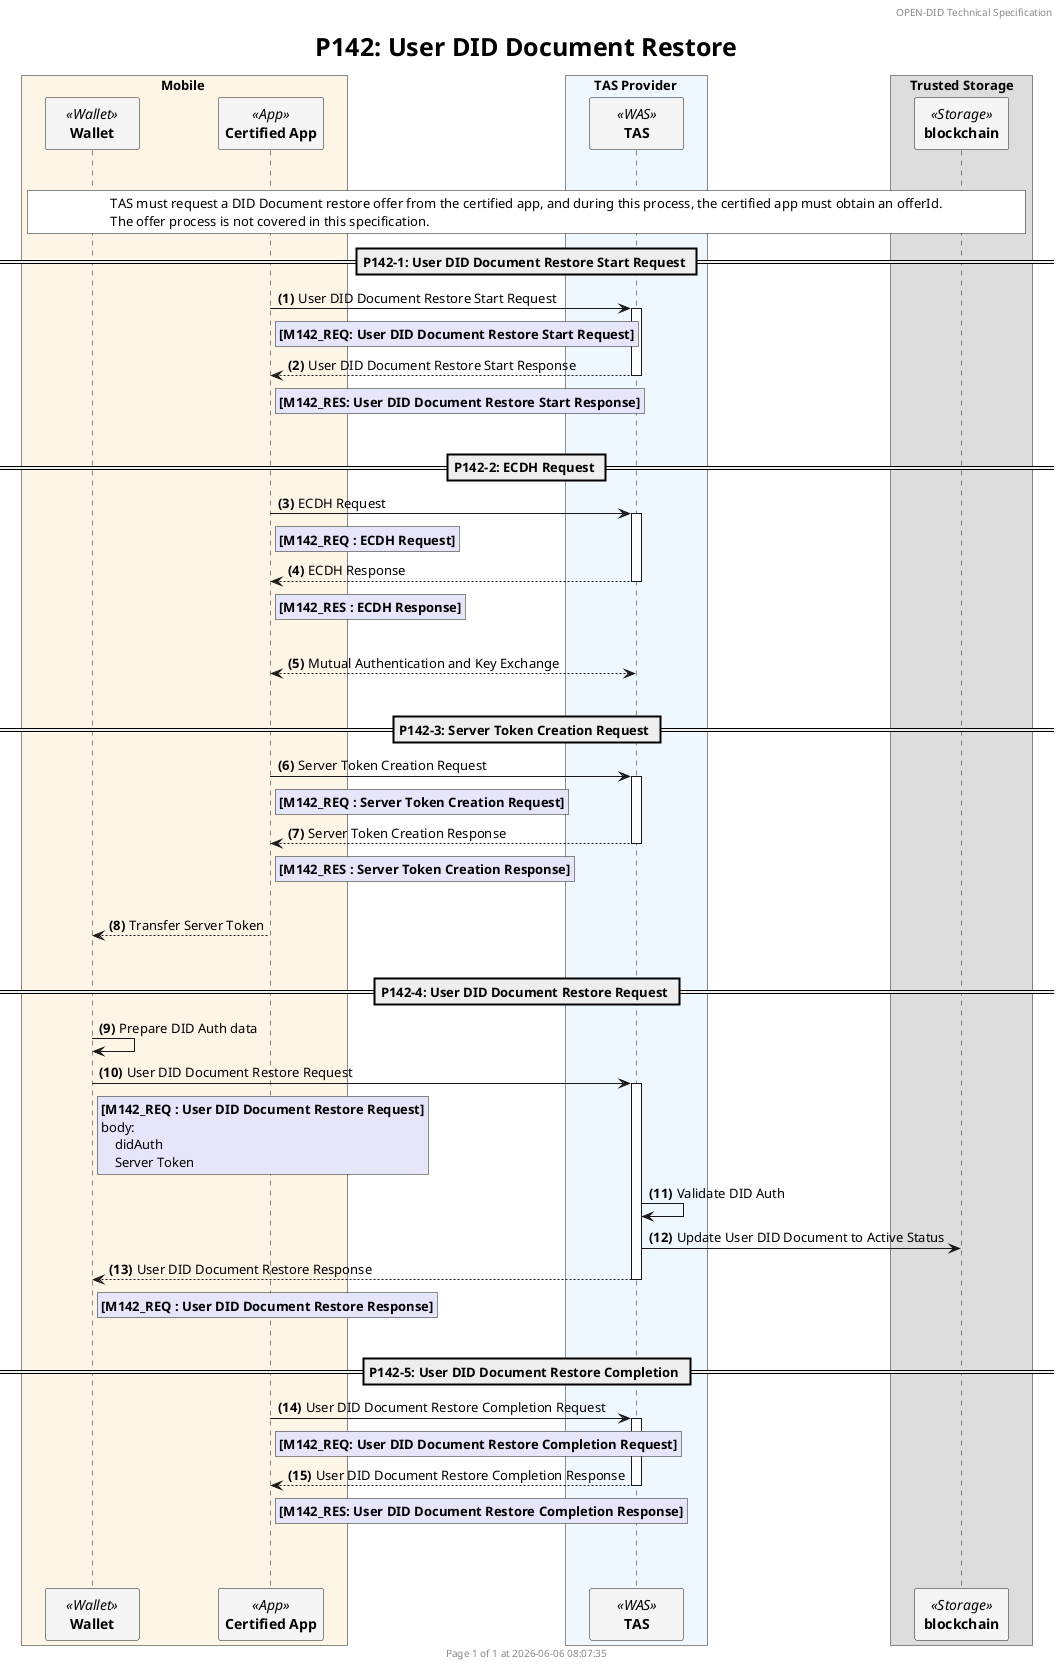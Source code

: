 @startuml P142_restore_diddoc_simple

'- - - - - - - - - - - - - - - - - - - - - - - - - - - - - - - - - - - - - - - - - - - - - - - - - - - - - - - - - - -
' Settings
'- - - - - - - - - - - - - - - - - - - - - - - - - - - - - - - - - - - - - - - - - - - - - - - - - - - - - - - - - - -
'=== Header and Footer ===
header OPEN-DID Technical Specification
footer
  	Page %page% of %lastpage% at %date("yyyy-MM-dd hh:mm:ss")
end footer

'=== Title ===
title
	<size:25>P142: User DID Document Restore</size>
end title

'=== Options ===
autonumber "<b>(#)</b>"

'=== Participants ===
skinparam ParticipantPadding 20
skinparam BoxPadding 20
skinparam MaxMessageSize 500
skinparam MinClassWidth 80


box Mobile #OldLace
    participant "**Wallet**" as WALLET <<Wallet>> #WhiteSmoke
    participant "**Certified App**" as CA <<App>> #WhiteSmoke    
end box

box TAS Provider #AliceBlue
    participant "**TAS**" as TAS <<WAS>> #WhiteSmoke
end box

box Trusted Storage
    participant "**blockchain**" as BC <<Storage>> #WhiteSmoke
end box 

'- - - - - - - - - - - - - - - - - - - - - - - - - - - - - - - - - - - - - - - - - - - - - - - - - - - - - - - - - - -
' Constants
'- - - - - - - - - - - - - - - - - - - - - - - - - - - - - - - - - - - - - - - - - - - - - - - - - - - - - - - - - - -
!$refdoc = "Refer to separate document"
!$doc = "Refer to data specification document"

'- - - - - - - - - - - - - - - - - - - - - - - - - - - - - - - - - - - - - - - - - - - - - - - - - - - - - - - - - - -
' Content
'- - - - - - - - - - - - - - - - - - - - - - - - - - - - - - - - - - - - - - - - - - - - - - - - - - - - - - - - - - -
||| 
rnote across #white
    TAS must request a DID Document restore offer from the certified app, and during this process, the certified app must obtain an offerId.
    The offer process is not covered in this specification.
end hnote

== P142-1: User DID Document Restore Start Request ==
CA -> TAS++: User DID Document Restore Start Request
rnote right of CA #Lavender        
    **[M142_REQ: User DID Document Restore Start Request]**
end note

TAS --> CA--: User DID Document Restore Start Response
rnote right of CA #Lavender        
    **[M142_RES: User DID Document Restore Start Response]**
end note


||| 
== P142-2: ECDH Request ==
CA -> TAS++ : ECDH Request
rnote right of CA #Lavender
    **[M142_REQ : ECDH Request]**
end note

TAS --> CA--: ECDH Response
rnote right of CA #Lavender
    **[M142_RES : ECDH Response]**
end note

||| 
CA <--> TAS : Mutual Authentication and Key Exchange

||| 
== P142-3: Server Token Creation Request ==
CA -> TAS++ : Server Token Creation Request
rnote right of CA #Lavender
    **[M142_REQ : Server Token Creation Request]**
end note

TAS --> CA--: Server Token Creation Response
rnote right of CA #Lavender
    **[M142_RES : Server Token Creation Response]**
end note

||| 
CA --> WALLET : Transfer Server Token

||| 
== P142-4: User DID Document Restore Request ==
WALLET -> WALLET: Prepare DID Auth data

WALLET -> TAS++: User DID Document Restore Request
rnote right of WALLET #Lavender
    **[M142_REQ : User DID Document Restore Request]**
    body:
        didAuth
        Server Token
end note

TAS -> TAS: Validate DID Auth
TAS -> BC: Update User DID Document to Active Status

TAS --> WALLET--: User DID Document Restore Response
rnote right of WALLET #Lavender
    **[M142_REQ : User DID Document Restore Response]**
end note


||| 
== P142-5: User DID Document Restore Completion ==
CA -> TAS++: User DID Document Restore Completion Request
rnote right of CA #Lavender        
    **[M142_REQ: User DID Document Restore Completion Request]**
end note

TAS --> CA--: User DID Document Restore Completion Response
rnote right of CA #Lavender        
    **[M142_RES: User DID Document Restore Completion Response]**
end note

||| 
||| 
@enduml
